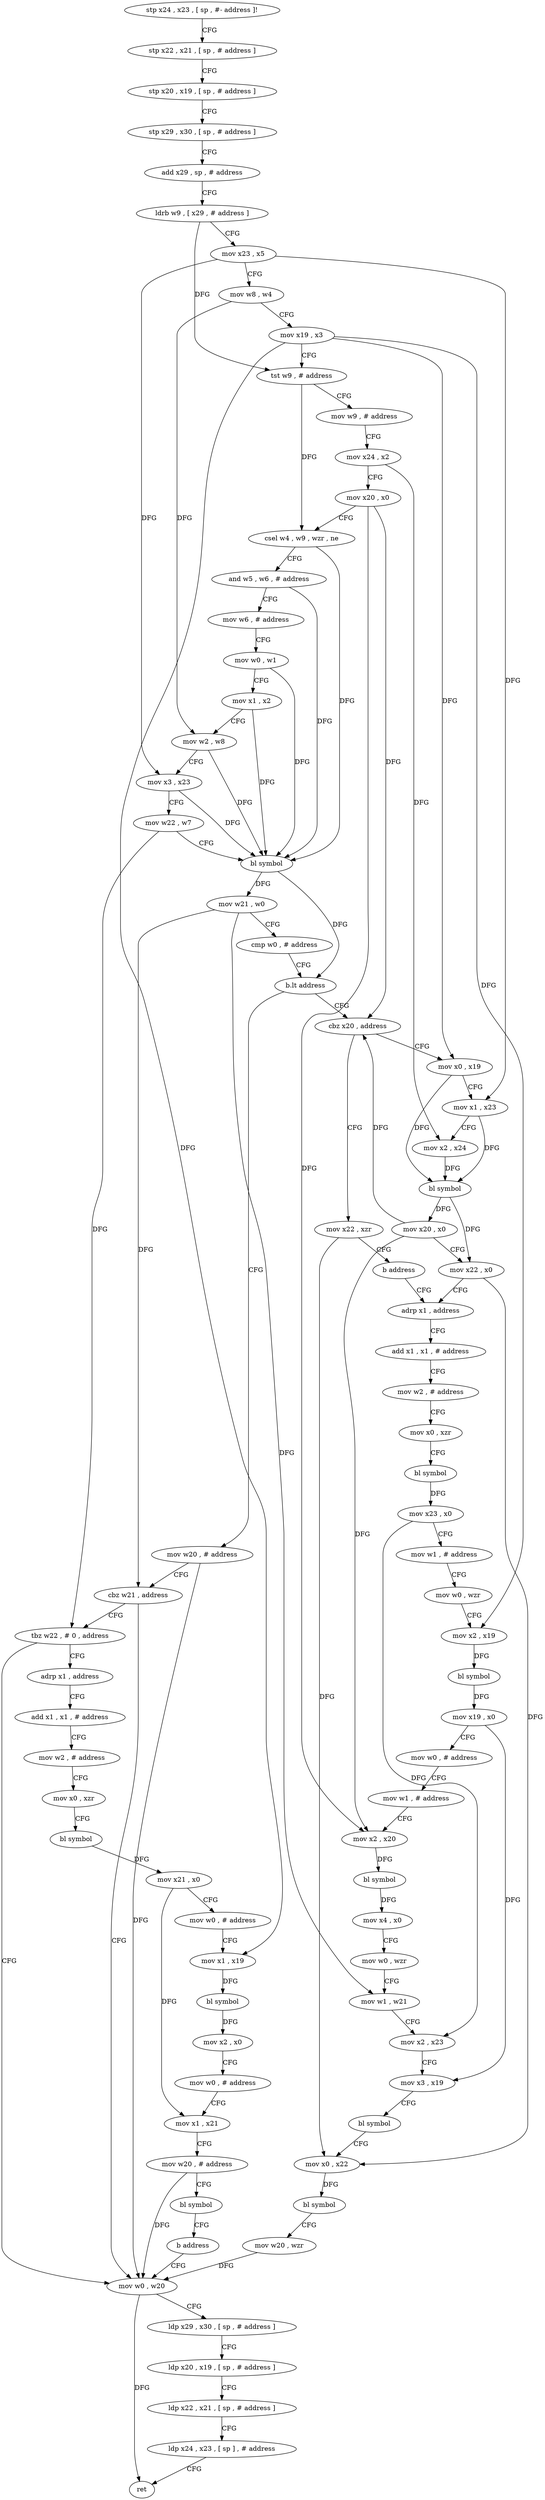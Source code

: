 digraph "func" {
"4219904" [label = "stp x24 , x23 , [ sp , #- address ]!" ]
"4219908" [label = "stp x22 , x21 , [ sp , # address ]" ]
"4219912" [label = "stp x20 , x19 , [ sp , # address ]" ]
"4219916" [label = "stp x29 , x30 , [ sp , # address ]" ]
"4219920" [label = "add x29 , sp , # address" ]
"4219924" [label = "ldrb w9 , [ x29 , # address ]" ]
"4219928" [label = "mov x23 , x5" ]
"4219932" [label = "mov w8 , w4" ]
"4219936" [label = "mov x19 , x3" ]
"4219940" [label = "tst w9 , # address" ]
"4219944" [label = "mov w9 , # address" ]
"4219948" [label = "mov x24 , x2" ]
"4219952" [label = "mov x20 , x0" ]
"4219956" [label = "csel w4 , w9 , wzr , ne" ]
"4219960" [label = "and w5 , w6 , # address" ]
"4219964" [label = "mov w6 , # address" ]
"4219968" [label = "mov w0 , w1" ]
"4219972" [label = "mov x1 , x2" ]
"4219976" [label = "mov w2 , w8" ]
"4219980" [label = "mov x3 , x23" ]
"4219984" [label = "mov w22 , w7" ]
"4219988" [label = "bl symbol" ]
"4219992" [label = "mov w21 , w0" ]
"4219996" [label = "cmp w0 , # address" ]
"4220000" [label = "b.lt address" ]
"4220016" [label = "mov w20 , # address" ]
"4220004" [label = "cbz x20 , address" ]
"4220020" [label = "cbz w21 , address" ]
"4220208" [label = "mov w0 , w20" ]
"4220024" [label = "tbz w22 , # 0 , address" ]
"4220088" [label = "mov x0 , x19" ]
"4220008" [label = "mov x22 , xzr" ]
"4220212" [label = "ldp x29 , x30 , [ sp , # address ]" ]
"4220216" [label = "ldp x20 , x19 , [ sp , # address ]" ]
"4220220" [label = "ldp x22 , x21 , [ sp , # address ]" ]
"4220224" [label = "ldp x24 , x23 , [ sp ] , # address" ]
"4220228" [label = "ret" ]
"4220028" [label = "adrp x1 , address" ]
"4220092" [label = "mov x1 , x23" ]
"4220096" [label = "mov x2 , x24" ]
"4220100" [label = "bl symbol" ]
"4220104" [label = "mov x20 , x0" ]
"4220108" [label = "mov x22 , x0" ]
"4220112" [label = "adrp x1 , address" ]
"4220012" [label = "b address" ]
"4220032" [label = "add x1 , x1 , # address" ]
"4220036" [label = "mov w2 , # address" ]
"4220040" [label = "mov x0 , xzr" ]
"4220044" [label = "bl symbol" ]
"4220048" [label = "mov x21 , x0" ]
"4220052" [label = "mov w0 , # address" ]
"4220056" [label = "mov x1 , x19" ]
"4220060" [label = "bl symbol" ]
"4220064" [label = "mov x2 , x0" ]
"4220068" [label = "mov w0 , # address" ]
"4220072" [label = "mov x1 , x21" ]
"4220076" [label = "mov w20 , # address" ]
"4220080" [label = "bl symbol" ]
"4220084" [label = "b address" ]
"4220116" [label = "add x1 , x1 , # address" ]
"4220120" [label = "mov w2 , # address" ]
"4220124" [label = "mov x0 , xzr" ]
"4220128" [label = "bl symbol" ]
"4220132" [label = "mov x23 , x0" ]
"4220136" [label = "mov w1 , # address" ]
"4220140" [label = "mov w0 , wzr" ]
"4220144" [label = "mov x2 , x19" ]
"4220148" [label = "bl symbol" ]
"4220152" [label = "mov x19 , x0" ]
"4220156" [label = "mov w0 , # address" ]
"4220160" [label = "mov w1 , # address" ]
"4220164" [label = "mov x2 , x20" ]
"4220168" [label = "bl symbol" ]
"4220172" [label = "mov x4 , x0" ]
"4220176" [label = "mov w0 , wzr" ]
"4220180" [label = "mov w1 , w21" ]
"4220184" [label = "mov x2 , x23" ]
"4220188" [label = "mov x3 , x19" ]
"4220192" [label = "bl symbol" ]
"4220196" [label = "mov x0 , x22" ]
"4220200" [label = "bl symbol" ]
"4220204" [label = "mov w20 , wzr" ]
"4219904" -> "4219908" [ label = "CFG" ]
"4219908" -> "4219912" [ label = "CFG" ]
"4219912" -> "4219916" [ label = "CFG" ]
"4219916" -> "4219920" [ label = "CFG" ]
"4219920" -> "4219924" [ label = "CFG" ]
"4219924" -> "4219928" [ label = "CFG" ]
"4219924" -> "4219940" [ label = "DFG" ]
"4219928" -> "4219932" [ label = "CFG" ]
"4219928" -> "4219980" [ label = "DFG" ]
"4219928" -> "4220092" [ label = "DFG" ]
"4219932" -> "4219936" [ label = "CFG" ]
"4219932" -> "4219976" [ label = "DFG" ]
"4219936" -> "4219940" [ label = "CFG" ]
"4219936" -> "4220088" [ label = "DFG" ]
"4219936" -> "4220056" [ label = "DFG" ]
"4219936" -> "4220144" [ label = "DFG" ]
"4219940" -> "4219944" [ label = "CFG" ]
"4219940" -> "4219956" [ label = "DFG" ]
"4219944" -> "4219948" [ label = "CFG" ]
"4219948" -> "4219952" [ label = "CFG" ]
"4219948" -> "4220096" [ label = "DFG" ]
"4219952" -> "4219956" [ label = "CFG" ]
"4219952" -> "4220004" [ label = "DFG" ]
"4219952" -> "4220164" [ label = "DFG" ]
"4219956" -> "4219960" [ label = "CFG" ]
"4219956" -> "4219988" [ label = "DFG" ]
"4219960" -> "4219964" [ label = "CFG" ]
"4219960" -> "4219988" [ label = "DFG" ]
"4219964" -> "4219968" [ label = "CFG" ]
"4219968" -> "4219972" [ label = "CFG" ]
"4219968" -> "4219988" [ label = "DFG" ]
"4219972" -> "4219976" [ label = "CFG" ]
"4219972" -> "4219988" [ label = "DFG" ]
"4219976" -> "4219980" [ label = "CFG" ]
"4219976" -> "4219988" [ label = "DFG" ]
"4219980" -> "4219984" [ label = "CFG" ]
"4219980" -> "4219988" [ label = "DFG" ]
"4219984" -> "4219988" [ label = "CFG" ]
"4219984" -> "4220024" [ label = "DFG" ]
"4219988" -> "4219992" [ label = "DFG" ]
"4219988" -> "4220000" [ label = "DFG" ]
"4219992" -> "4219996" [ label = "CFG" ]
"4219992" -> "4220020" [ label = "DFG" ]
"4219992" -> "4220180" [ label = "DFG" ]
"4219996" -> "4220000" [ label = "CFG" ]
"4220000" -> "4220016" [ label = "CFG" ]
"4220000" -> "4220004" [ label = "CFG" ]
"4220016" -> "4220020" [ label = "CFG" ]
"4220016" -> "4220208" [ label = "DFG" ]
"4220004" -> "4220088" [ label = "CFG" ]
"4220004" -> "4220008" [ label = "CFG" ]
"4220020" -> "4220208" [ label = "CFG" ]
"4220020" -> "4220024" [ label = "CFG" ]
"4220208" -> "4220212" [ label = "CFG" ]
"4220208" -> "4220228" [ label = "DFG" ]
"4220024" -> "4220208" [ label = "CFG" ]
"4220024" -> "4220028" [ label = "CFG" ]
"4220088" -> "4220092" [ label = "CFG" ]
"4220088" -> "4220100" [ label = "DFG" ]
"4220008" -> "4220012" [ label = "CFG" ]
"4220008" -> "4220196" [ label = "DFG" ]
"4220212" -> "4220216" [ label = "CFG" ]
"4220216" -> "4220220" [ label = "CFG" ]
"4220220" -> "4220224" [ label = "CFG" ]
"4220224" -> "4220228" [ label = "CFG" ]
"4220028" -> "4220032" [ label = "CFG" ]
"4220092" -> "4220096" [ label = "CFG" ]
"4220092" -> "4220100" [ label = "DFG" ]
"4220096" -> "4220100" [ label = "DFG" ]
"4220100" -> "4220104" [ label = "DFG" ]
"4220100" -> "4220108" [ label = "DFG" ]
"4220104" -> "4220108" [ label = "CFG" ]
"4220104" -> "4220004" [ label = "DFG" ]
"4220104" -> "4220164" [ label = "DFG" ]
"4220108" -> "4220112" [ label = "CFG" ]
"4220108" -> "4220196" [ label = "DFG" ]
"4220112" -> "4220116" [ label = "CFG" ]
"4220012" -> "4220112" [ label = "CFG" ]
"4220032" -> "4220036" [ label = "CFG" ]
"4220036" -> "4220040" [ label = "CFG" ]
"4220040" -> "4220044" [ label = "CFG" ]
"4220044" -> "4220048" [ label = "DFG" ]
"4220048" -> "4220052" [ label = "CFG" ]
"4220048" -> "4220072" [ label = "DFG" ]
"4220052" -> "4220056" [ label = "CFG" ]
"4220056" -> "4220060" [ label = "DFG" ]
"4220060" -> "4220064" [ label = "DFG" ]
"4220064" -> "4220068" [ label = "CFG" ]
"4220068" -> "4220072" [ label = "CFG" ]
"4220072" -> "4220076" [ label = "CFG" ]
"4220076" -> "4220080" [ label = "CFG" ]
"4220076" -> "4220208" [ label = "DFG" ]
"4220080" -> "4220084" [ label = "CFG" ]
"4220084" -> "4220208" [ label = "CFG" ]
"4220116" -> "4220120" [ label = "CFG" ]
"4220120" -> "4220124" [ label = "CFG" ]
"4220124" -> "4220128" [ label = "CFG" ]
"4220128" -> "4220132" [ label = "DFG" ]
"4220132" -> "4220136" [ label = "CFG" ]
"4220132" -> "4220184" [ label = "DFG" ]
"4220136" -> "4220140" [ label = "CFG" ]
"4220140" -> "4220144" [ label = "CFG" ]
"4220144" -> "4220148" [ label = "DFG" ]
"4220148" -> "4220152" [ label = "DFG" ]
"4220152" -> "4220156" [ label = "CFG" ]
"4220152" -> "4220188" [ label = "DFG" ]
"4220156" -> "4220160" [ label = "CFG" ]
"4220160" -> "4220164" [ label = "CFG" ]
"4220164" -> "4220168" [ label = "DFG" ]
"4220168" -> "4220172" [ label = "DFG" ]
"4220172" -> "4220176" [ label = "CFG" ]
"4220176" -> "4220180" [ label = "CFG" ]
"4220180" -> "4220184" [ label = "CFG" ]
"4220184" -> "4220188" [ label = "CFG" ]
"4220188" -> "4220192" [ label = "CFG" ]
"4220192" -> "4220196" [ label = "CFG" ]
"4220196" -> "4220200" [ label = "DFG" ]
"4220200" -> "4220204" [ label = "CFG" ]
"4220204" -> "4220208" [ label = "DFG" ]
}
